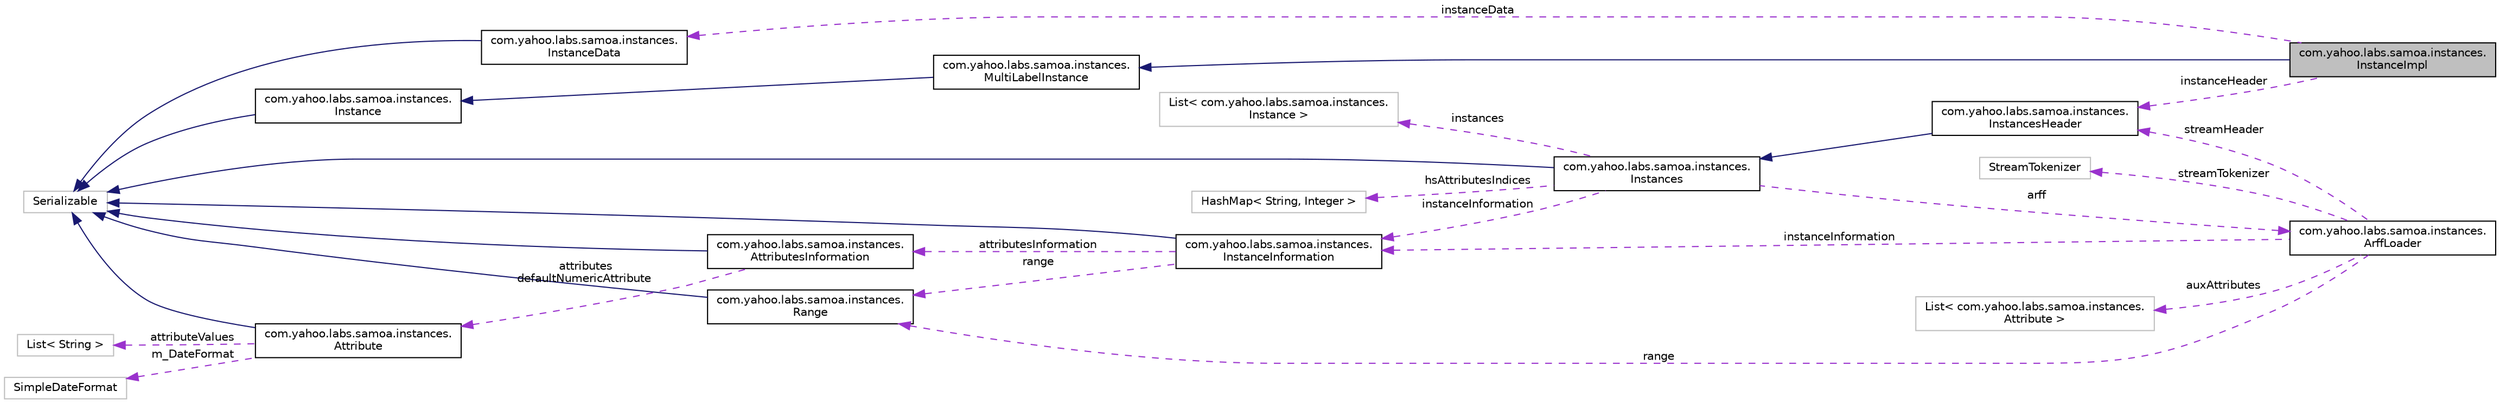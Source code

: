 digraph "com.yahoo.labs.samoa.instances.InstanceImpl"
{
 // LATEX_PDF_SIZE
  edge [fontname="Helvetica",fontsize="10",labelfontname="Helvetica",labelfontsize="10"];
  node [fontname="Helvetica",fontsize="10",shape=record];
  rankdir="LR";
  Node1 [label="com.yahoo.labs.samoa.instances.\lInstanceImpl",height=0.2,width=0.4,color="black", fillcolor="grey75", style="filled", fontcolor="black",tooltip=" "];
  Node2 -> Node1 [dir="back",color="midnightblue",fontsize="10",style="solid"];
  Node2 [label="com.yahoo.labs.samoa.instances.\lMultiLabelInstance",height=0.2,width=0.4,color="black", fillcolor="white", style="filled",URL="$interfacecom_1_1yahoo_1_1labs_1_1samoa_1_1instances_1_1_multi_label_instance.html",tooltip=" "];
  Node3 -> Node2 [dir="back",color="midnightblue",fontsize="10",style="solid"];
  Node3 [label="com.yahoo.labs.samoa.instances.\lInstance",height=0.2,width=0.4,color="black", fillcolor="white", style="filled",URL="$interfacecom_1_1yahoo_1_1labs_1_1samoa_1_1instances_1_1_instance.html",tooltip=" "];
  Node4 -> Node3 [dir="back",color="midnightblue",fontsize="10",style="solid"];
  Node4 [label="Serializable",height=0.2,width=0.4,color="grey75", fillcolor="white", style="filled",tooltip=" "];
  Node5 -> Node1 [dir="back",color="darkorchid3",fontsize="10",style="dashed",label=" instanceHeader" ];
  Node5 [label="com.yahoo.labs.samoa.instances.\lInstancesHeader",height=0.2,width=0.4,color="black", fillcolor="white", style="filled",URL="$classcom_1_1yahoo_1_1labs_1_1samoa_1_1instances_1_1_instances_header.html",tooltip=" "];
  Node6 -> Node5 [dir="back",color="midnightblue",fontsize="10",style="solid"];
  Node6 [label="com.yahoo.labs.samoa.instances.\lInstances",height=0.2,width=0.4,color="black", fillcolor="white", style="filled",URL="$classcom_1_1yahoo_1_1labs_1_1samoa_1_1instances_1_1_instances.html",tooltip=" "];
  Node4 -> Node6 [dir="back",color="midnightblue",fontsize="10",style="solid"];
  Node7 -> Node6 [dir="back",color="darkorchid3",fontsize="10",style="dashed",label=" arff" ];
  Node7 [label="com.yahoo.labs.samoa.instances.\lArffLoader",height=0.2,width=0.4,color="black", fillcolor="white", style="filled",URL="$classcom_1_1yahoo_1_1labs_1_1samoa_1_1instances_1_1_arff_loader.html",tooltip=" "];
  Node5 -> Node7 [dir="back",color="darkorchid3",fontsize="10",style="dashed",label=" streamHeader" ];
  Node8 -> Node7 [dir="back",color="darkorchid3",fontsize="10",style="dashed",label=" auxAttributes" ];
  Node8 [label="List\< com.yahoo.labs.samoa.instances.\lAttribute \>",height=0.2,width=0.4,color="grey75", fillcolor="white", style="filled",tooltip=" "];
  Node9 -> Node7 [dir="back",color="darkorchid3",fontsize="10",style="dashed",label=" instanceInformation" ];
  Node9 [label="com.yahoo.labs.samoa.instances.\lInstanceInformation",height=0.2,width=0.4,color="black", fillcolor="white", style="filled",URL="$classcom_1_1yahoo_1_1labs_1_1samoa_1_1instances_1_1_instance_information.html",tooltip=" "];
  Node4 -> Node9 [dir="back",color="midnightblue",fontsize="10",style="solid"];
  Node10 -> Node9 [dir="back",color="darkorchid3",fontsize="10",style="dashed",label=" attributesInformation" ];
  Node10 [label="com.yahoo.labs.samoa.instances.\lAttributesInformation",height=0.2,width=0.4,color="black", fillcolor="white", style="filled",URL="$classcom_1_1yahoo_1_1labs_1_1samoa_1_1instances_1_1_attributes_information.html",tooltip=" "];
  Node4 -> Node10 [dir="back",color="midnightblue",fontsize="10",style="solid"];
  Node11 -> Node10 [dir="back",color="darkorchid3",fontsize="10",style="dashed",label=" attributes\ndefaultNumericAttribute" ];
  Node11 [label="com.yahoo.labs.samoa.instances.\lAttribute",height=0.2,width=0.4,color="black", fillcolor="white", style="filled",URL="$classcom_1_1yahoo_1_1labs_1_1samoa_1_1instances_1_1_attribute.html",tooltip=" "];
  Node4 -> Node11 [dir="back",color="midnightblue",fontsize="10",style="solid"];
  Node12 -> Node11 [dir="back",color="darkorchid3",fontsize="10",style="dashed",label=" attributeValues" ];
  Node12 [label="List\< String \>",height=0.2,width=0.4,color="grey75", fillcolor="white", style="filled",tooltip=" "];
  Node13 -> Node11 [dir="back",color="darkorchid3",fontsize="10",style="dashed",label=" m_DateFormat" ];
  Node13 [label="SimpleDateFormat",height=0.2,width=0.4,color="grey75", fillcolor="white", style="filled",tooltip=" "];
  Node14 -> Node9 [dir="back",color="darkorchid3",fontsize="10",style="dashed",label=" range" ];
  Node14 [label="com.yahoo.labs.samoa.instances.\lRange",height=0.2,width=0.4,color="black", fillcolor="white", style="filled",URL="$classcom_1_1yahoo_1_1labs_1_1samoa_1_1instances_1_1_range.html",tooltip=" "];
  Node4 -> Node14 [dir="back",color="midnightblue",fontsize="10",style="solid"];
  Node14 -> Node7 [dir="back",color="darkorchid3",fontsize="10",style="dashed",label=" range" ];
  Node15 -> Node7 [dir="back",color="darkorchid3",fontsize="10",style="dashed",label=" streamTokenizer" ];
  Node15 [label="StreamTokenizer",height=0.2,width=0.4,color="grey75", fillcolor="white", style="filled",tooltip=" "];
  Node16 -> Node6 [dir="back",color="darkorchid3",fontsize="10",style="dashed",label=" instances" ];
  Node16 [label="List\< com.yahoo.labs.samoa.instances.\lInstance \>",height=0.2,width=0.4,color="grey75", fillcolor="white", style="filled",tooltip=" "];
  Node9 -> Node6 [dir="back",color="darkorchid3",fontsize="10",style="dashed",label=" instanceInformation" ];
  Node17 -> Node6 [dir="back",color="darkorchid3",fontsize="10",style="dashed",label=" hsAttributesIndices" ];
  Node17 [label="HashMap\< String, Integer \>",height=0.2,width=0.4,color="grey75", fillcolor="white", style="filled",tooltip=" "];
  Node18 -> Node1 [dir="back",color="darkorchid3",fontsize="10",style="dashed",label=" instanceData" ];
  Node18 [label="com.yahoo.labs.samoa.instances.\lInstanceData",height=0.2,width=0.4,color="black", fillcolor="white", style="filled",URL="$interfacecom_1_1yahoo_1_1labs_1_1samoa_1_1instances_1_1_instance_data.html",tooltip=" "];
  Node4 -> Node18 [dir="back",color="midnightblue",fontsize="10",style="solid"];
}
